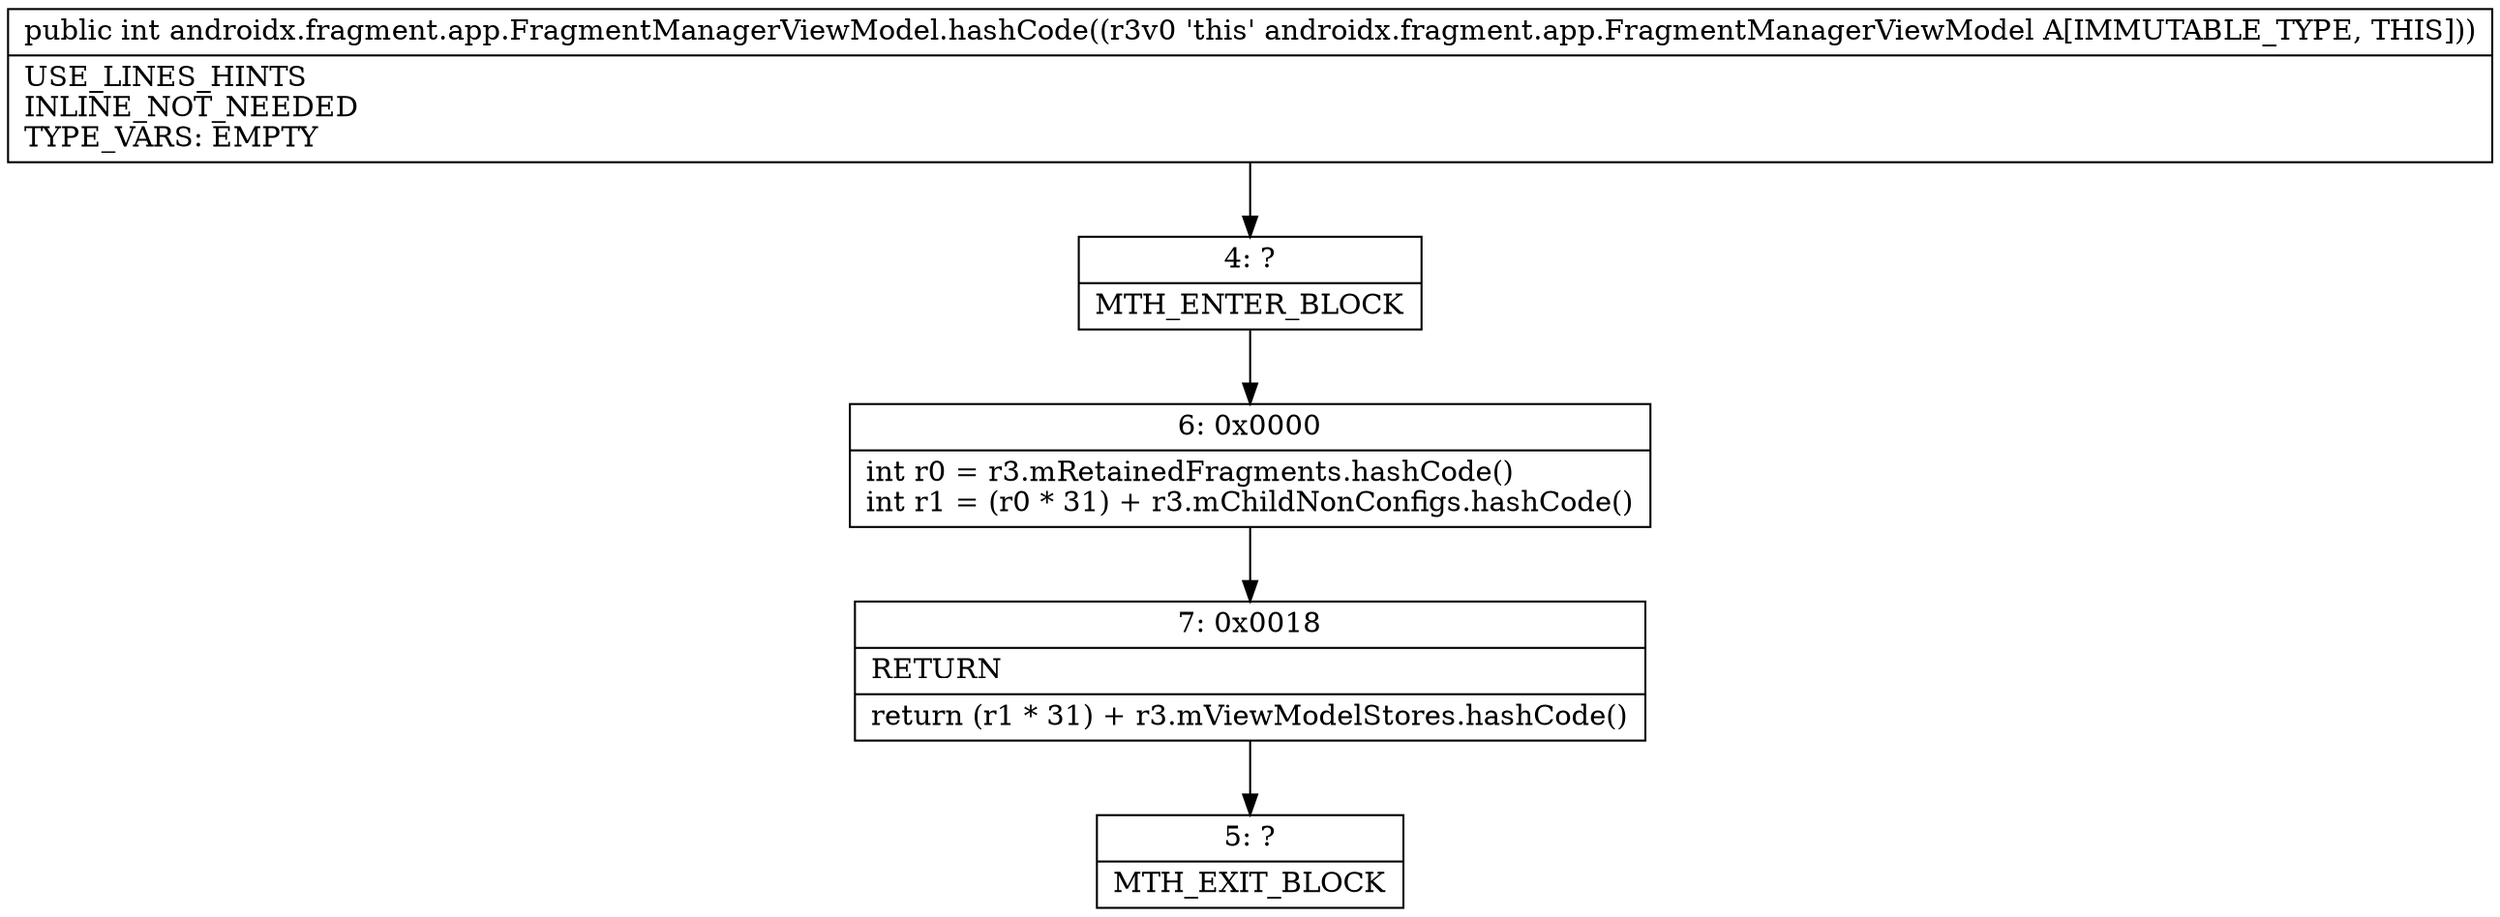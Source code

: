 digraph "CFG forandroidx.fragment.app.FragmentManagerViewModel.hashCode()I" {
Node_4 [shape=record,label="{4\:\ ?|MTH_ENTER_BLOCK\l}"];
Node_6 [shape=record,label="{6\:\ 0x0000|int r0 = r3.mRetainedFragments.hashCode()\lint r1 = (r0 * 31) + r3.mChildNonConfigs.hashCode()\l}"];
Node_7 [shape=record,label="{7\:\ 0x0018|RETURN\l|return (r1 * 31) + r3.mViewModelStores.hashCode()\l}"];
Node_5 [shape=record,label="{5\:\ ?|MTH_EXIT_BLOCK\l}"];
MethodNode[shape=record,label="{public int androidx.fragment.app.FragmentManagerViewModel.hashCode((r3v0 'this' androidx.fragment.app.FragmentManagerViewModel A[IMMUTABLE_TYPE, THIS]))  | USE_LINES_HINTS\lINLINE_NOT_NEEDED\lTYPE_VARS: EMPTY\l}"];
MethodNode -> Node_4;Node_4 -> Node_6;
Node_6 -> Node_7;
Node_7 -> Node_5;
}

